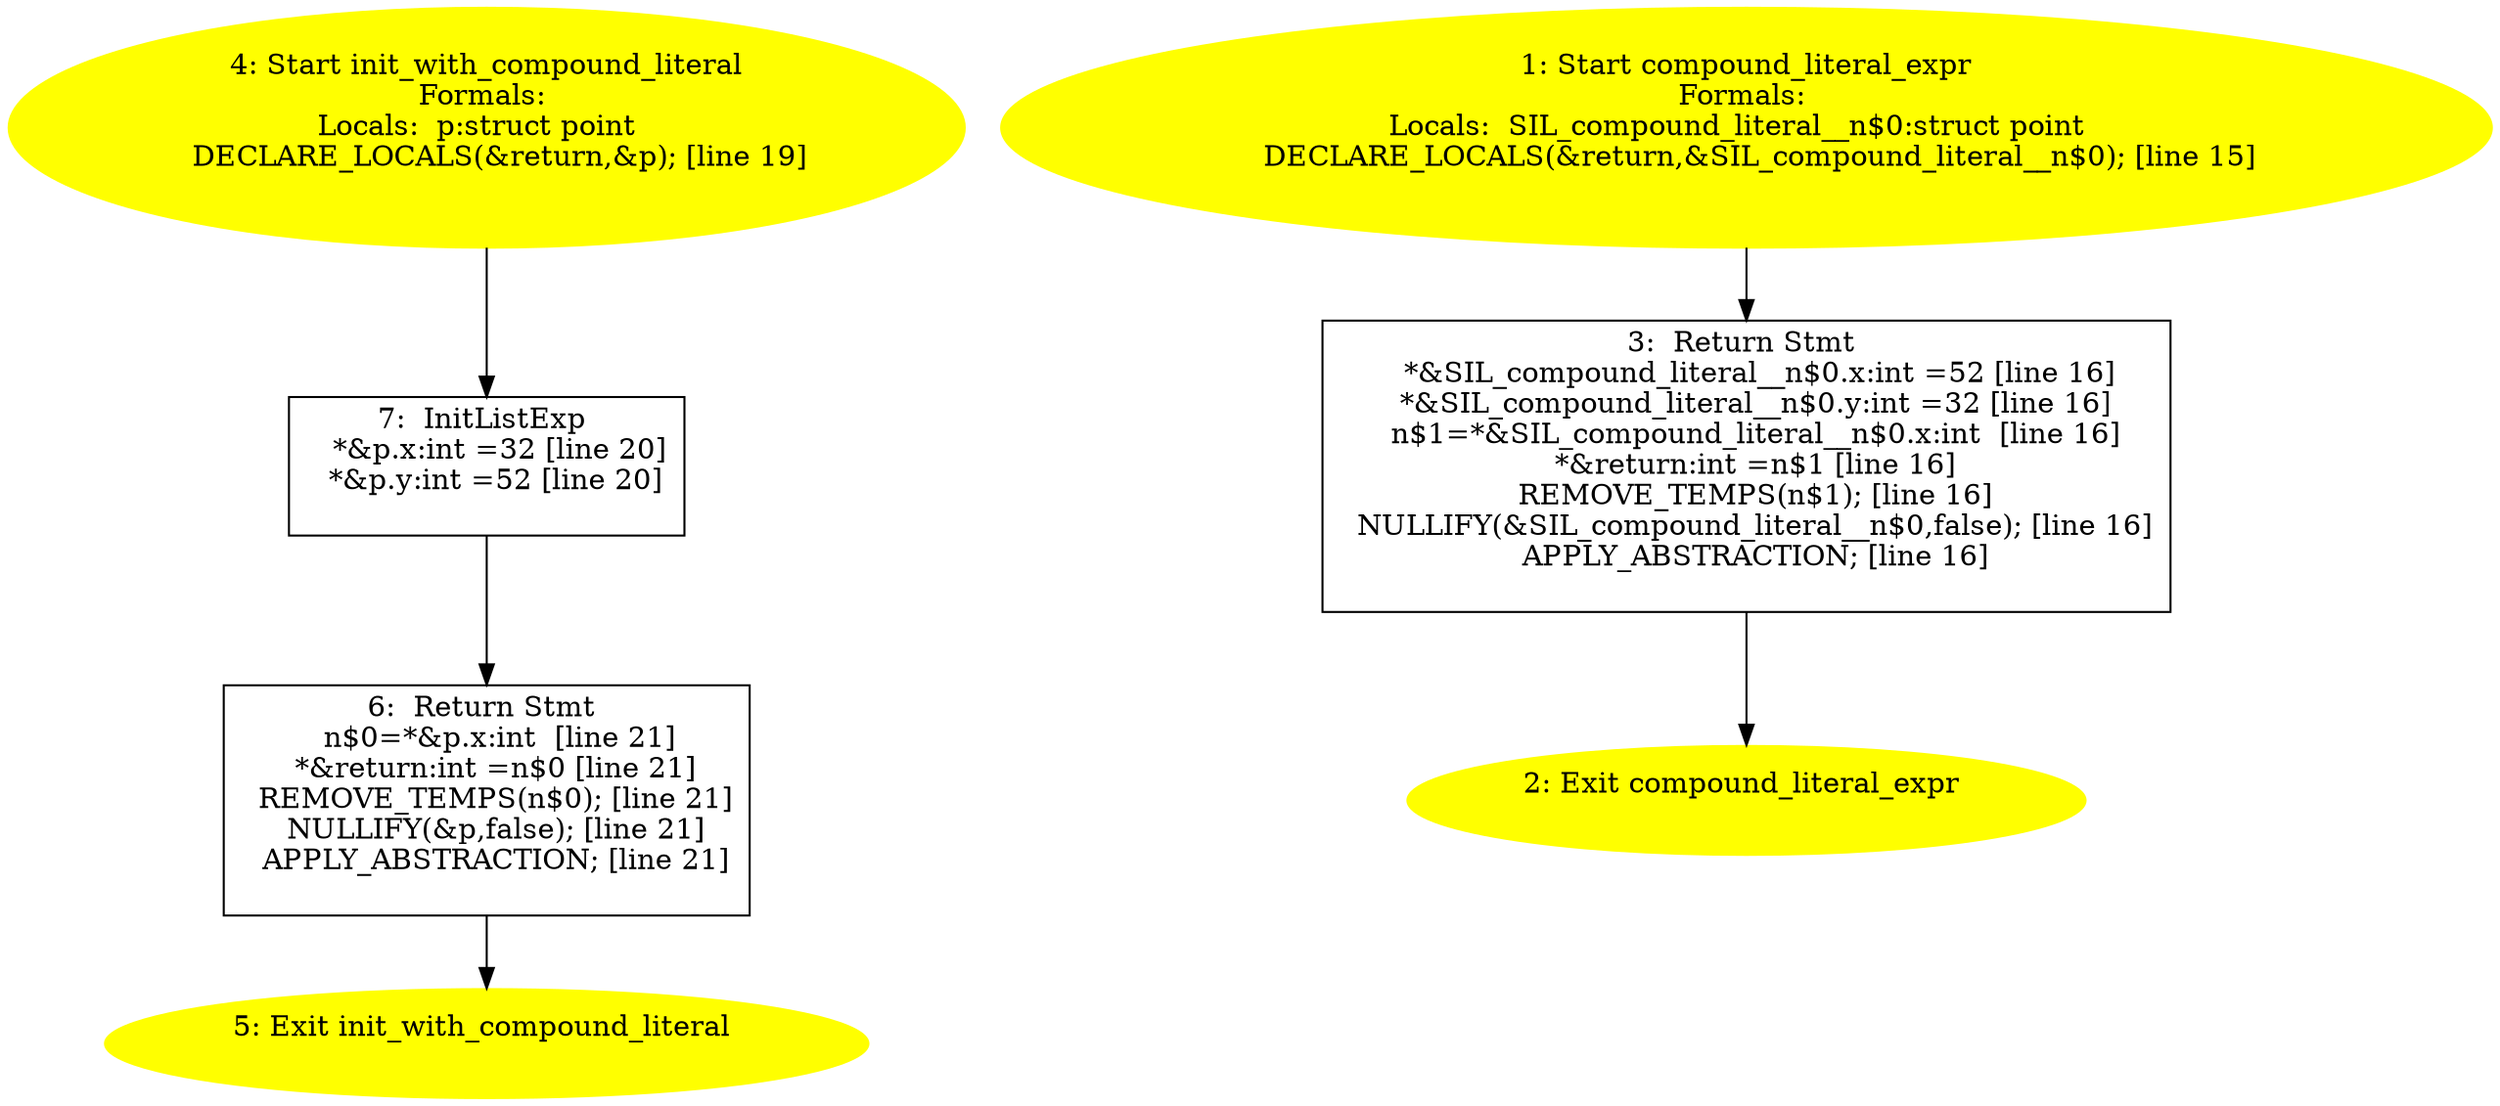 digraph iCFG {
7 [label="7:  InitListExp \n   *&p.x:int =32 [line 20]\n  *&p.y:int =52 [line 20]\n " shape="box"]
	

	 7 -> 6 ;
6 [label="6:  Return Stmt \n   n$0=*&p.x:int  [line 21]\n  *&return:int =n$0 [line 21]\n  REMOVE_TEMPS(n$0); [line 21]\n  NULLIFY(&p,false); [line 21]\n  APPLY_ABSTRACTION; [line 21]\n " shape="box"]
	

	 6 -> 5 ;
5 [label="5: Exit init_with_compound_literal \n  " color=yellow style=filled]
	

4 [label="4: Start init_with_compound_literal\nFormals: \nLocals:  p:struct point  \n   DECLARE_LOCALS(&return,&p); [line 19]\n " color=yellow style=filled]
	

	 4 -> 7 ;
3 [label="3:  Return Stmt \n   *&SIL_compound_literal__n$0.x:int =52 [line 16]\n  *&SIL_compound_literal__n$0.y:int =32 [line 16]\n  n$1=*&SIL_compound_literal__n$0.x:int  [line 16]\n  *&return:int =n$1 [line 16]\n  REMOVE_TEMPS(n$1); [line 16]\n  NULLIFY(&SIL_compound_literal__n$0,false); [line 16]\n  APPLY_ABSTRACTION; [line 16]\n " shape="box"]
	

	 3 -> 2 ;
2 [label="2: Exit compound_literal_expr \n  " color=yellow style=filled]
	

1 [label="1: Start compound_literal_expr\nFormals: \nLocals:  SIL_compound_literal__n$0:struct point  \n   DECLARE_LOCALS(&return,&SIL_compound_literal__n$0); [line 15]\n " color=yellow style=filled]
	

	 1 -> 3 ;
}
